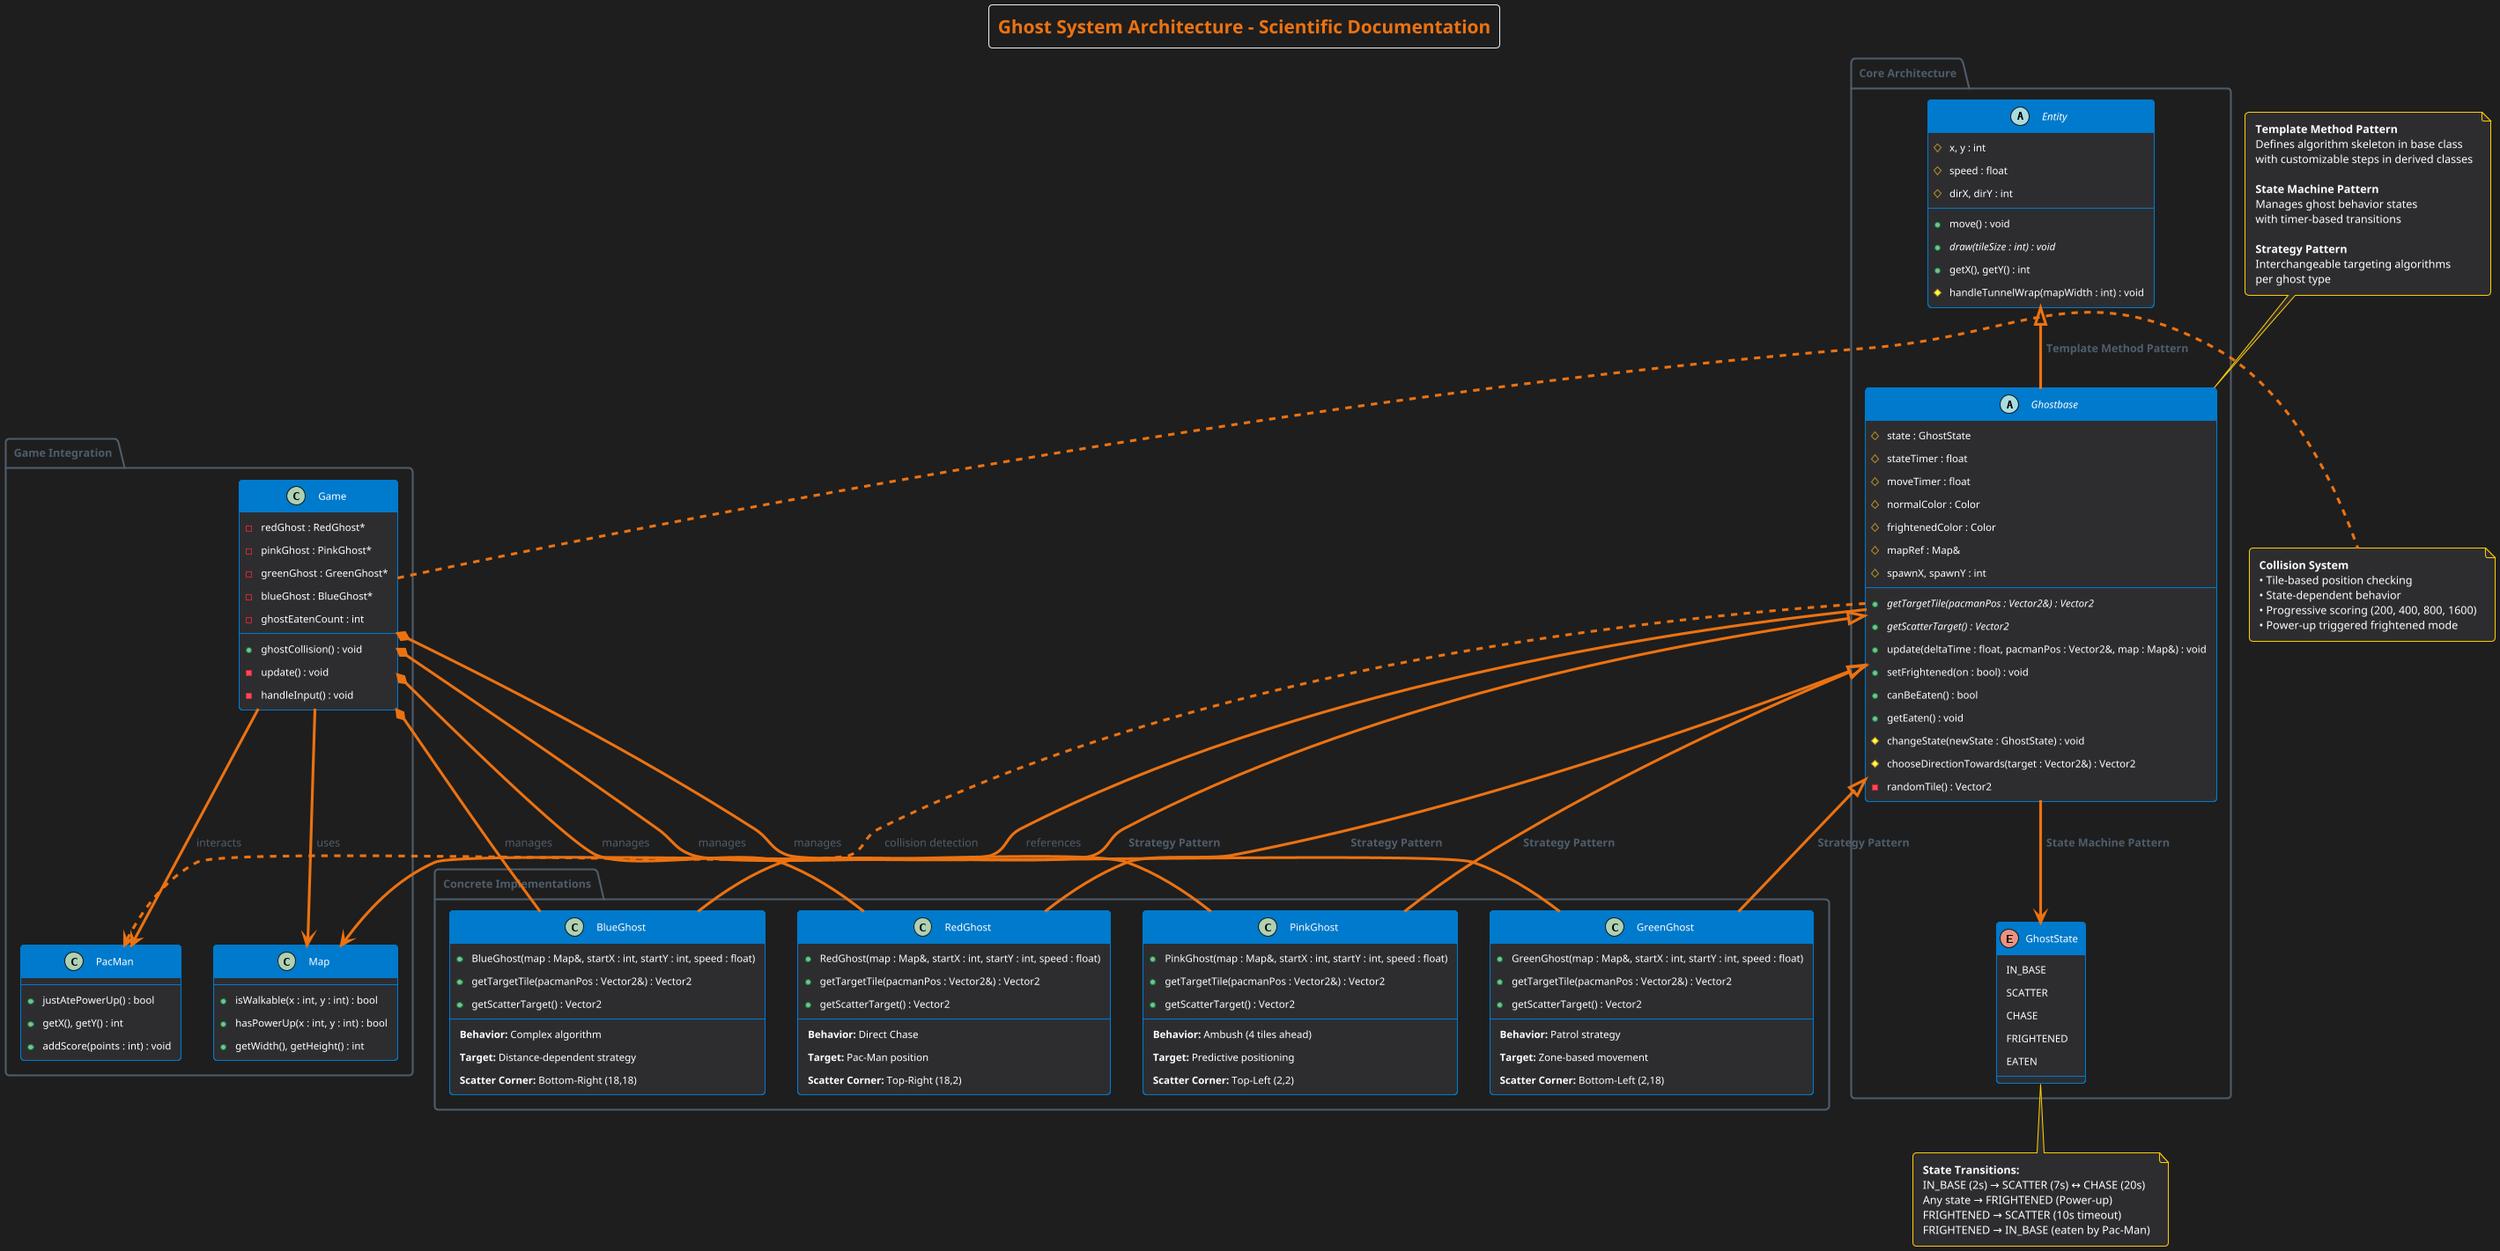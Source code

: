 @startuml Ghost_System_Architecture

!theme aws-orange
skinparam backgroundColor #1E1E1E
skinparam classBackgroundColor #2D2D30
skinparam classBorderColor #007ACC
skinparam classHeaderBackgroundColor #007ACC
skinparam noteBackgroundColor #2D2D30
skinparam noteBorderColor #FFCC00

title Ghost System Architecture - Scientific Documentation

package "Core Architecture" {
    abstract Entity {
        # x, y : int
        # speed : float
        # dirX, dirY : int
        + move() : void
        + {abstract} draw(tileSize : int) : void
        + getX(), getY() : int
        # handleTunnelWrap(mapWidth : int) : void
    }

    abstract Ghostbase {
        # state : GhostState
        # stateTimer : float
        # moveTimer : float
        # normalColor : Color
        # frightenedColor : Color
        # mapRef : Map&
        # spawnX, spawnY : int
        
        + {abstract} getTargetTile(pacmanPos : Vector2&) : Vector2
        + {abstract} getScatterTarget() : Vector2
        + update(deltaTime : float, pacmanPos : Vector2&, map : Map&) : void
        + setFrightened(on : bool) : void
        + canBeEaten() : bool
        + getEaten() : void
        # changeState(newState : GhostState) : void
        # chooseDirectionTowards(target : Vector2&) : Vector2
        - randomTile() : Vector2
    }

    enum GhostState {
        IN_BASE
        SCATTER
        CHASE
        FRIGHTENED
        EATEN
    }
}

package "Concrete Implementations" {
    class RedGhost {
        + RedGhost(map : Map&, startX : int, startY : int, speed : float)
        + getTargetTile(pacmanPos : Vector2&) : Vector2
        + getScatterTarget() : Vector2
        --
        **Behavior:** Direct Chase
        **Target:** Pac-Man position
        **Scatter Corner:** Top-Right (18,2)
    }

    class PinkGhost {
        + PinkGhost(map : Map&, startX : int, startY : int, speed : float)
        + getTargetTile(pacmanPos : Vector2&) : Vector2
        + getScatterTarget() : Vector2
        --
        **Behavior:** Ambush (4 tiles ahead)
        **Target:** Predictive positioning
        **Scatter Corner:** Top-Left (2,2)
    }

    class GreenGhost {
        + GreenGhost(map : Map&, startX : int, startY : int, speed : float)
        + getTargetTile(pacmanPos : Vector2&) : Vector2
        + getScatterTarget() : Vector2
        --
        **Behavior:** Patrol strategy
        **Target:** Zone-based movement
        **Scatter Corner:** Bottom-Left (2,18)
    }

    class BlueGhost {
        + BlueGhost(map : Map&, startX : int, startY : int, speed : float)
        + getTargetTile(pacmanPos : Vector2&) : Vector2
        + getScatterTarget() : Vector2
        --
        **Behavior:** Complex algorithm
        **Target:** Distance-dependent strategy
        **Scatter Corner:** Bottom-Right (18,18)
    }
}

package "Game Integration" {
    class Game {
        - redGhost : RedGhost*
        - pinkGhost : PinkGhost*
        - greenGhost : GreenGhost*
        - blueGhost : BlueGhost*
        - ghostEatenCount : int
        
        + ghostCollision() : void
        - update() : void
        - handleInput() : void
    }

    class Map {
        + isWalkable(x : int, y : int) : bool
        + hasPowerUp(x : int, y : int) : bool
        + getWidth(), getHeight() : int
    }

    class PacMan {
        + justAtePowerUp() : bool
        + getX(), getY() : int
        + addScore(points : int) : void
    }
}

' Inheritance relationships
Entity <|-- Ghostbase : **Template Method Pattern**
Ghostbase <|-- RedGhost : **Strategy Pattern**
Ghostbase <|-- PinkGhost : **Strategy Pattern**
Ghostbase <|-- GreenGhost : **Strategy Pattern**
Ghostbase <|-- BlueGhost : **Strategy Pattern**

' Composition relationships
Game *-- RedGhost : manages
Game *-- PinkGhost : manages
Game *-- GreenGhost : manages
Game *-- BlueGhost : manages
Game --> Map : uses
Game --> PacMan : interacts

' Usage relationships
Ghostbase --> GhostState : **State Machine Pattern**
Ghostbase --> Map : references
Ghostbase ..> PacMan : collision detection

' Design Pattern Annotations
note top of Ghostbase : **Template Method Pattern**\nDefines algorithm skeleton in base class\nwith customizable steps in derived classes\n\n**State Machine Pattern**\nManages ghost behavior states\nwith timer-based transitions\n\n**Strategy Pattern**\nInterchangeable targeting algorithms\nper ghost type

note right of Game : **Collision System**\n• Tile-based position checking\n• State-dependent behavior\n• Progressive scoring (200, 400, 800, 1600)\n• Power-up triggered frightened mode

note bottom of GhostState : **State Transitions:**\nIN_BASE (2s) → SCATTER (7s) ↔ CHASE (20s)\nAny state → FRIGHTENED (Power-up)\nFRIGHTENED → SCATTER (10s timeout)\nFRIGHTENED → IN_BASE (eaten by Pac-Man)

@enduml
